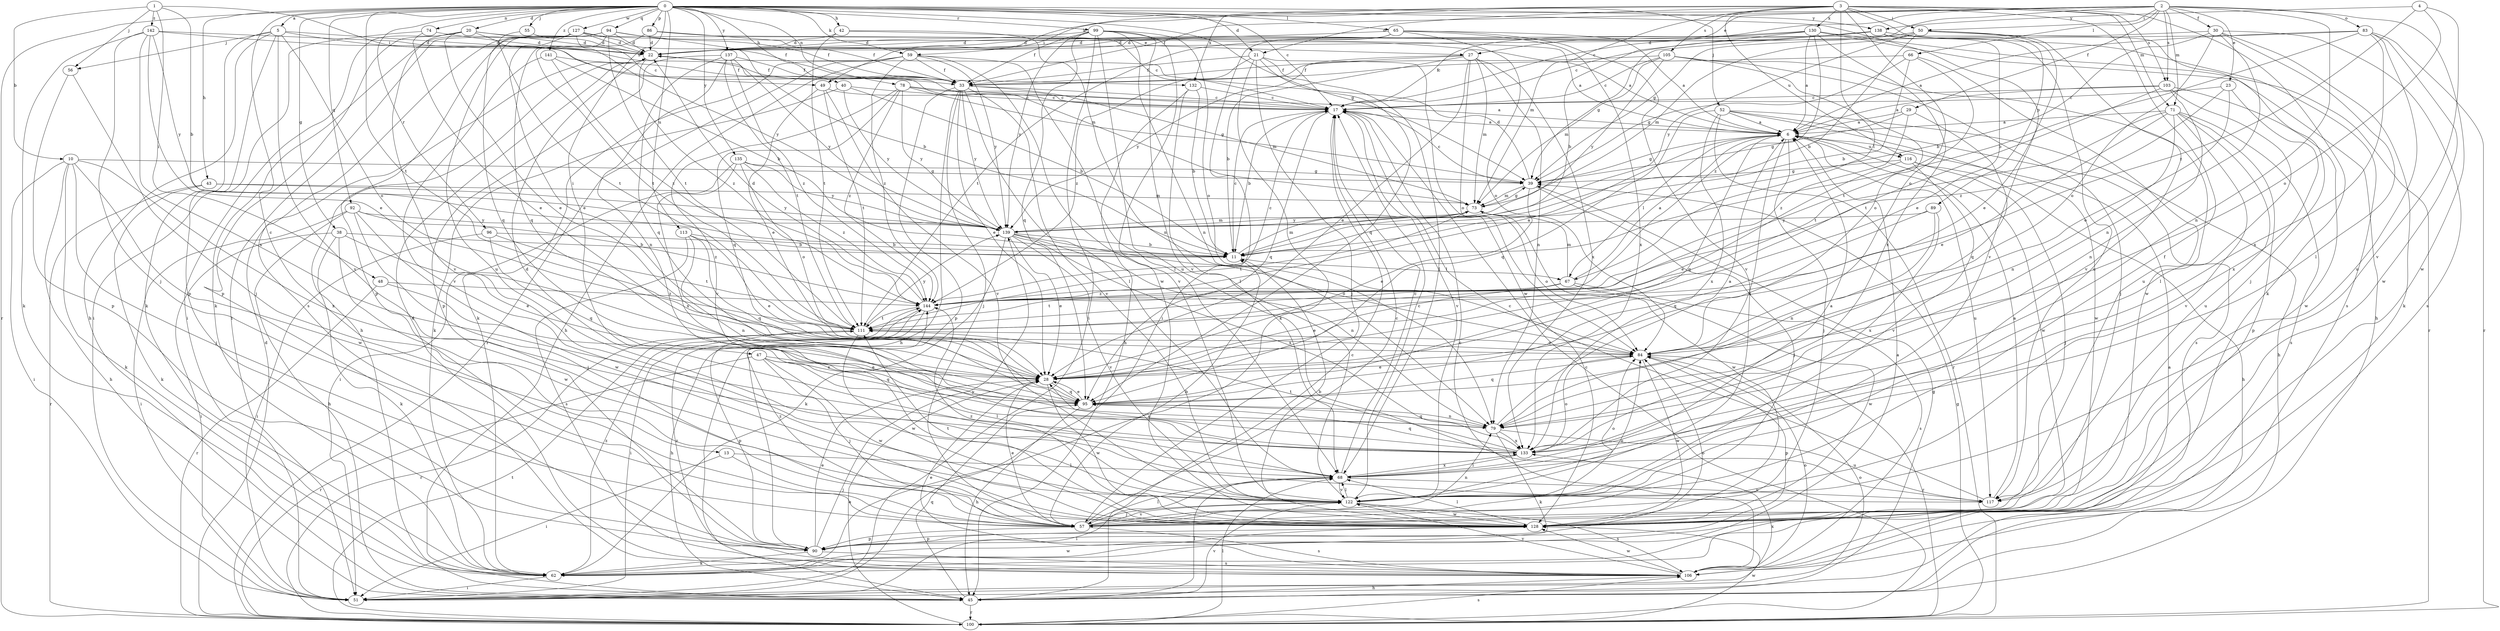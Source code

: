 strict digraph  {
0;
1;
2;
3;
4;
5;
6;
10;
11;
13;
17;
20;
21;
22;
23;
27;
28;
29;
30;
33;
38;
39;
40;
42;
43;
45;
47;
48;
49;
50;
51;
52;
55;
56;
57;
59;
62;
65;
66;
67;
68;
71;
73;
74;
78;
79;
83;
84;
86;
89;
90;
92;
94;
95;
96;
99;
100;
103;
105;
106;
111;
113;
116;
117;
122;
127;
128;
130;
132;
133;
135;
137;
138;
139;
141;
142;
144;
0 -> 5  [label=a];
0 -> 13  [label=c];
0 -> 17  [label=c];
0 -> 20  [label=d];
0 -> 21  [label=d];
0 -> 38  [label=g];
0 -> 39  [label=g];
0 -> 40  [label=h];
0 -> 42  [label=h];
0 -> 43  [label=h];
0 -> 47  [label=i];
0 -> 52  [label=j];
0 -> 55  [label=j];
0 -> 59  [label=k];
0 -> 65  [label=l];
0 -> 74  [label=n];
0 -> 78  [label=n];
0 -> 86  [label=p];
0 -> 92  [label=q];
0 -> 94  [label=q];
0 -> 96  [label=r];
0 -> 99  [label=r];
0 -> 100  [label=r];
0 -> 111  [label=t];
0 -> 113  [label=u];
0 -> 122  [label=v];
0 -> 127  [label=w];
0 -> 135  [label=y];
0 -> 137  [label=y];
0 -> 138  [label=y];
0 -> 141  [label=z];
1 -> 10  [label=b];
1 -> 11  [label=b];
1 -> 48  [label=i];
1 -> 49  [label=i];
1 -> 56  [label=j];
1 -> 142  [label=z];
2 -> 17  [label=c];
2 -> 23  [label=e];
2 -> 27  [label=e];
2 -> 29  [label=f];
2 -> 30  [label=f];
2 -> 33  [label=f];
2 -> 39  [label=g];
2 -> 49  [label=i];
2 -> 50  [label=i];
2 -> 66  [label=l];
2 -> 71  [label=m];
2 -> 79  [label=n];
2 -> 83  [label=o];
2 -> 103  [label=s];
2 -> 128  [label=w];
3 -> 21  [label=d];
3 -> 50  [label=i];
3 -> 59  [label=k];
3 -> 62  [label=k];
3 -> 67  [label=l];
3 -> 71  [label=m];
3 -> 73  [label=m];
3 -> 84  [label=o];
3 -> 89  [label=p];
3 -> 103  [label=s];
3 -> 105  [label=s];
3 -> 116  [label=u];
3 -> 130  [label=x];
3 -> 132  [label=x];
3 -> 122  [label=f];
4 -> 84  [label=o];
4 -> 122  [label=v];
4 -> 138  [label=y];
4 -> 144  [label=z];
5 -> 22  [label=d];
5 -> 45  [label=h];
5 -> 56  [label=j];
5 -> 62  [label=k];
5 -> 84  [label=o];
5 -> 90  [label=p];
5 -> 122  [label=v];
5 -> 132  [label=x];
6 -> 39  [label=g];
6 -> 57  [label=j];
6 -> 67  [label=l];
6 -> 95  [label=q];
6 -> 116  [label=u];
6 -> 117  [label=u];
6 -> 128  [label=w];
6 -> 133  [label=x];
10 -> 39  [label=g];
10 -> 45  [label=h];
10 -> 51  [label=i];
10 -> 57  [label=j];
10 -> 62  [label=k];
10 -> 128  [label=w];
10 -> 133  [label=x];
11 -> 17  [label=c];
11 -> 67  [label=l];
11 -> 73  [label=m];
13 -> 51  [label=i];
13 -> 57  [label=j];
13 -> 68  [label=l];
17 -> 6  [label=a];
17 -> 11  [label=b];
17 -> 95  [label=q];
17 -> 122  [label=v];
20 -> 17  [label=c];
20 -> 22  [label=d];
20 -> 27  [label=e];
20 -> 28  [label=e];
20 -> 51  [label=i];
20 -> 90  [label=p];
20 -> 122  [label=v];
21 -> 33  [label=f];
21 -> 57  [label=j];
21 -> 62  [label=k];
21 -> 68  [label=l];
21 -> 95  [label=q];
21 -> 128  [label=w];
21 -> 144  [label=z];
22 -> 33  [label=f];
22 -> 45  [label=h];
22 -> 144  [label=z];
23 -> 17  [label=c];
23 -> 84  [label=o];
23 -> 133  [label=x];
23 -> 144  [label=z];
27 -> 11  [label=b];
27 -> 28  [label=e];
27 -> 33  [label=f];
27 -> 73  [label=m];
27 -> 79  [label=n];
27 -> 84  [label=o];
27 -> 133  [label=x];
27 -> 139  [label=y];
28 -> 95  [label=q];
28 -> 128  [label=w];
29 -> 6  [label=a];
29 -> 39  [label=g];
29 -> 95  [label=q];
29 -> 144  [label=z];
30 -> 11  [label=b];
30 -> 22  [label=d];
30 -> 62  [label=k];
30 -> 68  [label=l];
30 -> 79  [label=n];
30 -> 84  [label=o];
30 -> 106  [label=s];
33 -> 17  [label=c];
33 -> 28  [label=e];
33 -> 45  [label=h];
33 -> 57  [label=j];
33 -> 68  [label=l];
33 -> 73  [label=m];
33 -> 90  [label=p];
33 -> 122  [label=v];
33 -> 139  [label=y];
38 -> 11  [label=b];
38 -> 28  [label=e];
38 -> 51  [label=i];
38 -> 62  [label=k];
38 -> 128  [label=w];
39 -> 17  [label=c];
39 -> 22  [label=d];
39 -> 28  [label=e];
39 -> 57  [label=j];
39 -> 73  [label=m];
40 -> 11  [label=b];
40 -> 17  [label=c];
40 -> 62  [label=k];
40 -> 139  [label=y];
42 -> 17  [label=c];
42 -> 22  [label=d];
42 -> 79  [label=n];
42 -> 111  [label=t];
43 -> 62  [label=k];
43 -> 73  [label=m];
43 -> 100  [label=r];
43 -> 139  [label=y];
45 -> 6  [label=a];
45 -> 17  [label=c];
45 -> 68  [label=l];
45 -> 95  [label=q];
45 -> 100  [label=r];
45 -> 122  [label=v];
47 -> 28  [label=e];
47 -> 57  [label=j];
47 -> 68  [label=l];
47 -> 95  [label=q];
47 -> 100  [label=r];
47 -> 128  [label=w];
48 -> 100  [label=r];
48 -> 133  [label=x];
48 -> 144  [label=z];
49 -> 17  [label=c];
49 -> 28  [label=e];
49 -> 111  [label=t];
49 -> 122  [label=v];
50 -> 11  [label=b];
50 -> 22  [label=d];
50 -> 28  [label=e];
50 -> 57  [label=j];
50 -> 73  [label=m];
50 -> 122  [label=v];
50 -> 139  [label=y];
51 -> 39  [label=g];
51 -> 84  [label=o];
51 -> 133  [label=x];
52 -> 6  [label=a];
52 -> 45  [label=h];
52 -> 95  [label=q];
52 -> 100  [label=r];
52 -> 106  [label=s];
52 -> 128  [label=w];
52 -> 133  [label=x];
55 -> 22  [label=d];
55 -> 111  [label=t];
56 -> 57  [label=j];
56 -> 90  [label=p];
57 -> 11  [label=b];
57 -> 17  [label=c];
57 -> 28  [label=e];
57 -> 68  [label=l];
57 -> 79  [label=n];
57 -> 84  [label=o];
57 -> 90  [label=p];
57 -> 106  [label=s];
57 -> 122  [label=v];
57 -> 144  [label=z];
59 -> 33  [label=f];
59 -> 45  [label=h];
59 -> 62  [label=k];
59 -> 68  [label=l];
59 -> 100  [label=r];
59 -> 122  [label=v];
59 -> 139  [label=y];
59 -> 144  [label=z];
62 -> 6  [label=a];
62 -> 51  [label=i];
62 -> 128  [label=w];
62 -> 144  [label=z];
65 -> 6  [label=a];
65 -> 22  [label=d];
65 -> 51  [label=i];
65 -> 84  [label=o];
65 -> 111  [label=t];
65 -> 122  [label=v];
65 -> 133  [label=x];
66 -> 11  [label=b];
66 -> 33  [label=f];
66 -> 39  [label=g];
66 -> 111  [label=t];
66 -> 117  [label=u];
67 -> 6  [label=a];
67 -> 28  [label=e];
67 -> 73  [label=m];
67 -> 106  [label=s];
67 -> 111  [label=t];
67 -> 128  [label=w];
67 -> 144  [label=z];
68 -> 6  [label=a];
68 -> 17  [label=c];
68 -> 22  [label=d];
68 -> 51  [label=i];
68 -> 117  [label=u];
68 -> 122  [label=v];
68 -> 133  [label=x];
71 -> 6  [label=a];
71 -> 28  [label=e];
71 -> 79  [label=n];
71 -> 90  [label=p];
71 -> 106  [label=s];
71 -> 111  [label=t];
71 -> 117  [label=u];
71 -> 122  [label=v];
73 -> 39  [label=g];
73 -> 84  [label=o];
73 -> 111  [label=t];
73 -> 128  [label=w];
73 -> 139  [label=y];
74 -> 22  [label=d];
74 -> 28  [label=e];
74 -> 51  [label=i];
78 -> 6  [label=a];
78 -> 17  [label=c];
78 -> 39  [label=g];
78 -> 95  [label=q];
78 -> 122  [label=v];
78 -> 139  [label=y];
78 -> 144  [label=z];
79 -> 6  [label=a];
79 -> 62  [label=k];
79 -> 95  [label=q];
79 -> 117  [label=u];
79 -> 133  [label=x];
83 -> 6  [label=a];
83 -> 11  [label=b];
83 -> 22  [label=d];
83 -> 100  [label=r];
83 -> 117  [label=u];
83 -> 128  [label=w];
83 -> 133  [label=x];
84 -> 28  [label=e];
84 -> 90  [label=p];
84 -> 95  [label=q];
84 -> 100  [label=r];
84 -> 128  [label=w];
86 -> 6  [label=a];
86 -> 22  [label=d];
86 -> 33  [label=f];
86 -> 111  [label=t];
89 -> 79  [label=n];
89 -> 95  [label=q];
89 -> 133  [label=x];
89 -> 139  [label=y];
90 -> 28  [label=e];
90 -> 62  [label=k];
90 -> 84  [label=o];
90 -> 106  [label=s];
90 -> 139  [label=y];
92 -> 45  [label=h];
92 -> 51  [label=i];
92 -> 57  [label=j];
92 -> 128  [label=w];
92 -> 139  [label=y];
92 -> 144  [label=z];
94 -> 11  [label=b];
94 -> 22  [label=d];
94 -> 33  [label=f];
94 -> 90  [label=p];
94 -> 95  [label=q];
94 -> 106  [label=s];
94 -> 111  [label=t];
94 -> 117  [label=u];
95 -> 28  [label=e];
95 -> 45  [label=h];
95 -> 79  [label=n];
96 -> 11  [label=b];
96 -> 51  [label=i];
96 -> 95  [label=q];
96 -> 111  [label=t];
99 -> 22  [label=d];
99 -> 33  [label=f];
99 -> 51  [label=i];
99 -> 79  [label=n];
99 -> 84  [label=o];
99 -> 95  [label=q];
99 -> 117  [label=u];
99 -> 122  [label=v];
99 -> 128  [label=w];
99 -> 139  [label=y];
100 -> 17  [label=c];
100 -> 22  [label=d];
100 -> 28  [label=e];
100 -> 39  [label=g];
100 -> 68  [label=l];
100 -> 106  [label=s];
100 -> 111  [label=t];
100 -> 128  [label=w];
103 -> 6  [label=a];
103 -> 17  [label=c];
103 -> 68  [label=l];
103 -> 79  [label=n];
103 -> 111  [label=t];
103 -> 128  [label=w];
105 -> 17  [label=c];
105 -> 33  [label=f];
105 -> 57  [label=j];
105 -> 73  [label=m];
105 -> 84  [label=o];
105 -> 128  [label=w];
105 -> 139  [label=y];
106 -> 17  [label=c];
106 -> 22  [label=d];
106 -> 28  [label=e];
106 -> 45  [label=h];
106 -> 84  [label=o];
106 -> 122  [label=v];
106 -> 128  [label=w];
106 -> 144  [label=z];
111 -> 84  [label=o];
111 -> 90  [label=p];
111 -> 100  [label=r];
111 -> 128  [label=w];
111 -> 139  [label=y];
113 -> 11  [label=b];
113 -> 28  [label=e];
113 -> 79  [label=n];
113 -> 95  [label=q];
113 -> 106  [label=s];
116 -> 28  [label=e];
116 -> 39  [label=g];
116 -> 45  [label=h];
116 -> 57  [label=j];
116 -> 122  [label=v];
117 -> 6  [label=a];
117 -> 17  [label=c];
122 -> 17  [label=c];
122 -> 57  [label=j];
122 -> 68  [label=l];
122 -> 84  [label=o];
122 -> 106  [label=s];
122 -> 128  [label=w];
127 -> 6  [label=a];
127 -> 22  [label=d];
127 -> 28  [label=e];
127 -> 33  [label=f];
127 -> 51  [label=i];
127 -> 62  [label=k];
127 -> 95  [label=q];
127 -> 139  [label=y];
128 -> 11  [label=b];
128 -> 68  [label=l];
128 -> 90  [label=p];
128 -> 111  [label=t];
128 -> 144  [label=z];
130 -> 6  [label=a];
130 -> 11  [label=b];
130 -> 17  [label=c];
130 -> 22  [label=d];
130 -> 45  [label=h];
130 -> 100  [label=r];
130 -> 133  [label=x];
130 -> 144  [label=z];
132 -> 11  [label=b];
132 -> 17  [label=c];
132 -> 45  [label=h];
132 -> 68  [label=l];
133 -> 28  [label=e];
133 -> 68  [label=l];
133 -> 84  [label=o];
133 -> 95  [label=q];
133 -> 111  [label=t];
135 -> 39  [label=g];
135 -> 51  [label=i];
135 -> 84  [label=o];
135 -> 133  [label=x];
135 -> 139  [label=y];
135 -> 144  [label=z];
137 -> 33  [label=f];
137 -> 79  [label=n];
137 -> 90  [label=p];
137 -> 95  [label=q];
137 -> 111  [label=t];
137 -> 139  [label=y];
137 -> 144  [label=z];
138 -> 17  [label=c];
138 -> 22  [label=d];
138 -> 28  [label=e];
138 -> 39  [label=g];
138 -> 106  [label=s];
138 -> 117  [label=u];
139 -> 11  [label=b];
139 -> 28  [label=e];
139 -> 62  [label=k];
139 -> 73  [label=m];
139 -> 79  [label=n];
139 -> 84  [label=o];
139 -> 122  [label=v];
139 -> 133  [label=x];
141 -> 11  [label=b];
141 -> 33  [label=f];
141 -> 122  [label=v];
141 -> 144  [label=z];
142 -> 22  [label=d];
142 -> 28  [label=e];
142 -> 57  [label=j];
142 -> 62  [label=k];
142 -> 73  [label=m];
142 -> 133  [label=x];
142 -> 139  [label=y];
144 -> 6  [label=a];
144 -> 17  [label=c];
144 -> 22  [label=d];
144 -> 45  [label=h];
144 -> 51  [label=i];
144 -> 111  [label=t];
}
